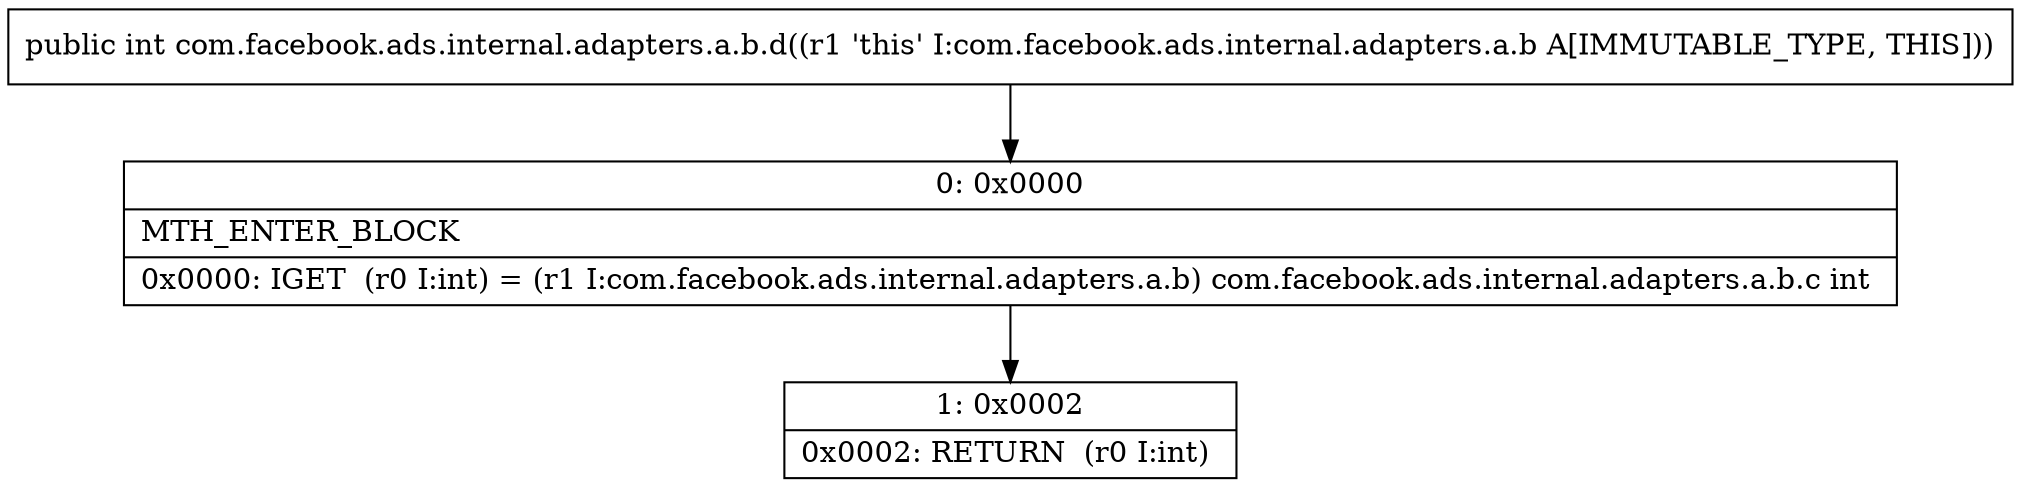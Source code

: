 digraph "CFG forcom.facebook.ads.internal.adapters.a.b.d()I" {
Node_0 [shape=record,label="{0\:\ 0x0000|MTH_ENTER_BLOCK\l|0x0000: IGET  (r0 I:int) = (r1 I:com.facebook.ads.internal.adapters.a.b) com.facebook.ads.internal.adapters.a.b.c int \l}"];
Node_1 [shape=record,label="{1\:\ 0x0002|0x0002: RETURN  (r0 I:int) \l}"];
MethodNode[shape=record,label="{public int com.facebook.ads.internal.adapters.a.b.d((r1 'this' I:com.facebook.ads.internal.adapters.a.b A[IMMUTABLE_TYPE, THIS])) }"];
MethodNode -> Node_0;
Node_0 -> Node_1;
}

